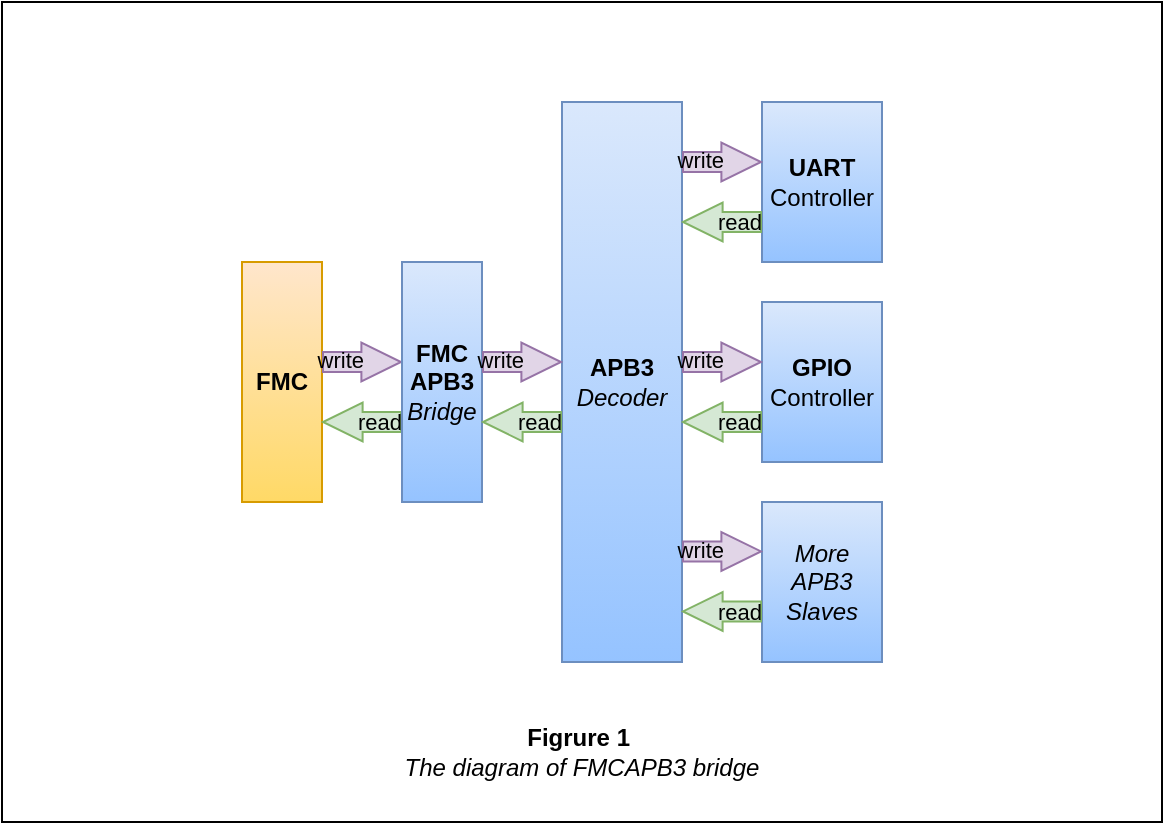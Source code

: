 <mxfile version="27.0.9">
  <diagram name="Page-1" id="yzegYlo1FvkXa72tuVNs">
    <mxGraphModel dx="575" dy="494" grid="1" gridSize="10" guides="1" tooltips="1" connect="1" arrows="1" fold="1" page="1" pageScale="1" pageWidth="583" pageHeight="413" math="0" shadow="0">
      <root>
        <mxCell id="0" />
        <mxCell id="1" parent="0" />
        <mxCell id="lRAN_q3ErnS5ZKHJaVJO-41" value="" style="rounded=0;whiteSpace=wrap;html=1;movable=1;resizable=1;rotatable=1;deletable=1;editable=1;locked=0;connectable=1;fillColor=light-dark(#FFFFFF,#FFFFFF);fillStyle=solid;" vertex="1" parent="1">
          <mxGeometry width="580" height="410" as="geometry" />
        </mxCell>
        <mxCell id="lRAN_q3ErnS5ZKHJaVJO-1" value="&lt;b&gt;FMC&lt;/b&gt;" style="rounded=0;whiteSpace=wrap;html=1;fillColor=#ffe6cc;strokeColor=#d79b00;gradientColor=#FFD966;fontColor=light-dark(#000000,#000000);" vertex="1" parent="1">
          <mxGeometry x="120" y="130" width="40" height="120" as="geometry" />
        </mxCell>
        <mxCell id="lRAN_q3ErnS5ZKHJaVJO-3" value="" style="shape=flexArrow;endArrow=classic;html=1;rounded=0;endWidth=8.4;endSize=6.268;fillColor=#e1d5e7;strokeColor=#9673a6;" edge="1" parent="1">
          <mxGeometry width="50" height="50" relative="1" as="geometry">
            <mxPoint x="160" y="180" as="sourcePoint" />
            <mxPoint x="200" y="180" as="targetPoint" />
          </mxGeometry>
        </mxCell>
        <mxCell id="lRAN_q3ErnS5ZKHJaVJO-20" value="write" style="edgeLabel;html=1;align=right;verticalAlign=middle;resizable=0;points=[];labelBackgroundColor=none;fontColor=light-dark(#000000,#000000);" vertex="1" connectable="0" parent="lRAN_q3ErnS5ZKHJaVJO-3">
          <mxGeometry x="0.074" y="1" relative="1" as="geometry">
            <mxPoint as="offset" />
          </mxGeometry>
        </mxCell>
        <mxCell id="lRAN_q3ErnS5ZKHJaVJO-4" value="" style="shape=flexArrow;endArrow=classic;html=1;rounded=0;endWidth=8.4;endSize=6.268;entryX=1;entryY=0.75;entryDx=0;entryDy=0;fillColor=#d5e8d4;strokeColor=#82b366;" edge="1" parent="1">
          <mxGeometry width="50" height="50" relative="1" as="geometry">
            <mxPoint x="200" y="210" as="sourcePoint" />
            <mxPoint x="160" y="210" as="targetPoint" />
          </mxGeometry>
        </mxCell>
        <mxCell id="lRAN_q3ErnS5ZKHJaVJO-21" value="read&amp;nbsp;" style="edgeLabel;html=1;align=left;verticalAlign=middle;resizable=0;points=[];labelBackgroundColor=none;fontColor=light-dark(#000000,#000000);" vertex="1" connectable="0" parent="lRAN_q3ErnS5ZKHJaVJO-4">
          <mxGeometry x="0.22" relative="1" as="geometry">
            <mxPoint as="offset" />
          </mxGeometry>
        </mxCell>
        <mxCell id="lRAN_q3ErnS5ZKHJaVJO-5" value="&lt;b&gt;FMC&lt;/b&gt;&lt;div&gt;&lt;b&gt;APB3&lt;/b&gt;&lt;/div&gt;&lt;div&gt;&lt;i&gt;Bridge&lt;/i&gt;&lt;/div&gt;" style="rounded=0;whiteSpace=wrap;html=1;fillColor=#dae8fc;strokeColor=#6c8ebf;gradientColor=#95C3FF;fontColor=light-dark(#000000,#000000);" vertex="1" parent="1">
          <mxGeometry x="200" y="130" width="40" height="120" as="geometry" />
        </mxCell>
        <mxCell id="lRAN_q3ErnS5ZKHJaVJO-8" value="&lt;b&gt;APB3&lt;/b&gt;&lt;div&gt;&lt;i&gt;Decoder&lt;/i&gt;&lt;/div&gt;" style="rounded=0;whiteSpace=wrap;html=1;fillColor=#dae8fc;strokeColor=#6c8ebf;gradientColor=#95C3FF;fontColor=light-dark(#000000,#000000);" vertex="1" parent="1">
          <mxGeometry x="280" y="50" width="60" height="280" as="geometry" />
        </mxCell>
        <mxCell id="lRAN_q3ErnS5ZKHJaVJO-15" value="&lt;b&gt;UART&lt;/b&gt;&lt;div&gt;Controller&lt;/div&gt;" style="rounded=0;whiteSpace=wrap;html=1;fillColor=#dae8fc;strokeColor=#6c8ebf;gradientColor=#95C3FF;fontColor=light-dark(#000000,#000000);" vertex="1" parent="1">
          <mxGeometry x="380" y="50" width="60" height="80" as="geometry" />
        </mxCell>
        <mxCell id="lRAN_q3ErnS5ZKHJaVJO-16" value="&lt;b&gt;GPIO&lt;/b&gt;&lt;div&gt;Controller&lt;/div&gt;" style="rounded=0;whiteSpace=wrap;html=1;fillColor=#dae8fc;strokeColor=#6c8ebf;gradientColor=#95C3FF;fontColor=light-dark(#000000,#000000);" vertex="1" parent="1">
          <mxGeometry x="380" y="150" width="60" height="80" as="geometry" />
        </mxCell>
        <mxCell id="lRAN_q3ErnS5ZKHJaVJO-17" value="More APB3&lt;div&gt;Slaves&lt;/div&gt;" style="rounded=0;whiteSpace=wrap;html=1;fillColor=#dae8fc;strokeColor=#6c8ebf;gradientColor=#95C3FF;fontStyle=2;fontColor=light-dark(#000000,#000000);" vertex="1" parent="1">
          <mxGeometry x="380" y="250" width="60" height="80" as="geometry" />
        </mxCell>
        <mxCell id="lRAN_q3ErnS5ZKHJaVJO-23" value="" style="shape=flexArrow;endArrow=classic;html=1;rounded=0;endWidth=8.4;endSize=6.268;fillColor=#e1d5e7;strokeColor=#9673a6;" edge="1" parent="1">
          <mxGeometry width="50" height="50" relative="1" as="geometry">
            <mxPoint x="240" y="180" as="sourcePoint" />
            <mxPoint x="280" y="180" as="targetPoint" />
          </mxGeometry>
        </mxCell>
        <mxCell id="lRAN_q3ErnS5ZKHJaVJO-24" value="write" style="edgeLabel;html=1;align=right;verticalAlign=middle;resizable=0;points=[];labelBackgroundColor=none;fontColor=light-dark(#000000,#000000);" vertex="1" connectable="0" parent="lRAN_q3ErnS5ZKHJaVJO-23">
          <mxGeometry x="0.074" y="1" relative="1" as="geometry">
            <mxPoint as="offset" />
          </mxGeometry>
        </mxCell>
        <mxCell id="lRAN_q3ErnS5ZKHJaVJO-25" value="" style="shape=flexArrow;endArrow=classic;html=1;rounded=0;endWidth=8.4;endSize=6.268;entryX=1;entryY=0.75;entryDx=0;entryDy=0;fillColor=#d5e8d4;strokeColor=#82b366;" edge="1" parent="1">
          <mxGeometry width="50" height="50" relative="1" as="geometry">
            <mxPoint x="280" y="210" as="sourcePoint" />
            <mxPoint x="240" y="210" as="targetPoint" />
          </mxGeometry>
        </mxCell>
        <mxCell id="lRAN_q3ErnS5ZKHJaVJO-26" value="read&amp;nbsp;" style="edgeLabel;html=1;align=left;verticalAlign=middle;resizable=0;points=[];labelBackgroundColor=none;fontColor=light-dark(#000000,#000000);" vertex="1" connectable="0" parent="lRAN_q3ErnS5ZKHJaVJO-25">
          <mxGeometry x="0.22" relative="1" as="geometry">
            <mxPoint as="offset" />
          </mxGeometry>
        </mxCell>
        <mxCell id="lRAN_q3ErnS5ZKHJaVJO-27" value="" style="shape=flexArrow;endArrow=classic;html=1;rounded=0;endWidth=8.4;endSize=6.268;fillColor=#e1d5e7;strokeColor=#9673a6;" edge="1" parent="1">
          <mxGeometry width="50" height="50" relative="1" as="geometry">
            <mxPoint x="340" y="80" as="sourcePoint" />
            <mxPoint x="380" y="80" as="targetPoint" />
          </mxGeometry>
        </mxCell>
        <mxCell id="lRAN_q3ErnS5ZKHJaVJO-28" value="write" style="edgeLabel;html=1;align=right;verticalAlign=middle;resizable=0;points=[];labelBackgroundColor=none;fontColor=light-dark(#000000,#000000);" vertex="1" connectable="0" parent="lRAN_q3ErnS5ZKHJaVJO-27">
          <mxGeometry x="0.074" y="1" relative="1" as="geometry">
            <mxPoint as="offset" />
          </mxGeometry>
        </mxCell>
        <mxCell id="lRAN_q3ErnS5ZKHJaVJO-29" value="" style="shape=flexArrow;endArrow=classic;html=1;rounded=0;endWidth=8.4;endSize=6.268;entryX=1;entryY=0.75;entryDx=0;entryDy=0;fillColor=#d5e8d4;strokeColor=#82b366;" edge="1" parent="1">
          <mxGeometry width="50" height="50" relative="1" as="geometry">
            <mxPoint x="380" y="110" as="sourcePoint" />
            <mxPoint x="340" y="110" as="targetPoint" />
          </mxGeometry>
        </mxCell>
        <mxCell id="lRAN_q3ErnS5ZKHJaVJO-30" value="read&amp;nbsp;" style="edgeLabel;html=1;align=left;verticalAlign=middle;resizable=0;points=[];labelBackgroundColor=none;fontColor=light-dark(#000000,#000000);" vertex="1" connectable="0" parent="lRAN_q3ErnS5ZKHJaVJO-29">
          <mxGeometry x="0.22" relative="1" as="geometry">
            <mxPoint as="offset" />
          </mxGeometry>
        </mxCell>
        <mxCell id="lRAN_q3ErnS5ZKHJaVJO-31" value="" style="shape=flexArrow;endArrow=classic;html=1;rounded=0;endWidth=8.4;endSize=6.268;fillColor=#e1d5e7;strokeColor=#9673a6;" edge="1" parent="1">
          <mxGeometry width="50" height="50" relative="1" as="geometry">
            <mxPoint x="340" y="180" as="sourcePoint" />
            <mxPoint x="380" y="180" as="targetPoint" />
          </mxGeometry>
        </mxCell>
        <mxCell id="lRAN_q3ErnS5ZKHJaVJO-32" value="write" style="edgeLabel;html=1;align=right;verticalAlign=middle;resizable=0;points=[];labelBackgroundColor=none;fontColor=light-dark(#000000,#000000);" vertex="1" connectable="0" parent="lRAN_q3ErnS5ZKHJaVJO-31">
          <mxGeometry x="0.074" y="1" relative="1" as="geometry">
            <mxPoint as="offset" />
          </mxGeometry>
        </mxCell>
        <mxCell id="lRAN_q3ErnS5ZKHJaVJO-33" value="" style="shape=flexArrow;endArrow=classic;html=1;rounded=0;endWidth=8.4;endSize=6.268;entryX=1;entryY=0.75;entryDx=0;entryDy=0;fillColor=#d5e8d4;strokeColor=#82b366;" edge="1" parent="1">
          <mxGeometry width="50" height="50" relative="1" as="geometry">
            <mxPoint x="380" y="210" as="sourcePoint" />
            <mxPoint x="340" y="210" as="targetPoint" />
          </mxGeometry>
        </mxCell>
        <mxCell id="lRAN_q3ErnS5ZKHJaVJO-34" value="read&amp;nbsp;" style="edgeLabel;html=1;align=left;verticalAlign=middle;resizable=0;points=[];labelBackgroundColor=none;fontColor=light-dark(#000000,#000000);" vertex="1" connectable="0" parent="lRAN_q3ErnS5ZKHJaVJO-33">
          <mxGeometry x="0.22" relative="1" as="geometry">
            <mxPoint as="offset" />
          </mxGeometry>
        </mxCell>
        <mxCell id="lRAN_q3ErnS5ZKHJaVJO-35" value="" style="shape=flexArrow;endArrow=classic;html=1;rounded=0;endWidth=8.4;endSize=6.268;fillColor=#e1d5e7;strokeColor=#9673a6;" edge="1" parent="1">
          <mxGeometry width="50" height="50" relative="1" as="geometry">
            <mxPoint x="340" y="274.71" as="sourcePoint" />
            <mxPoint x="380" y="274.71" as="targetPoint" />
          </mxGeometry>
        </mxCell>
        <mxCell id="lRAN_q3ErnS5ZKHJaVJO-36" value="write" style="edgeLabel;html=1;align=right;verticalAlign=middle;resizable=0;points=[];labelBackgroundColor=none;fontColor=light-dark(#000000,#000000);" vertex="1" connectable="0" parent="lRAN_q3ErnS5ZKHJaVJO-35">
          <mxGeometry x="0.074" y="1" relative="1" as="geometry">
            <mxPoint as="offset" />
          </mxGeometry>
        </mxCell>
        <mxCell id="lRAN_q3ErnS5ZKHJaVJO-37" value="" style="shape=flexArrow;endArrow=classic;html=1;rounded=0;endWidth=8.4;endSize=6.268;entryX=1;entryY=0.75;entryDx=0;entryDy=0;fillColor=#d5e8d4;strokeColor=#82b366;" edge="1" parent="1">
          <mxGeometry width="50" height="50" relative="1" as="geometry">
            <mxPoint x="380" y="304.71" as="sourcePoint" />
            <mxPoint x="340" y="304.71" as="targetPoint" />
          </mxGeometry>
        </mxCell>
        <mxCell id="lRAN_q3ErnS5ZKHJaVJO-38" value="read&amp;nbsp;" style="edgeLabel;html=1;align=left;verticalAlign=middle;resizable=0;points=[];labelBackgroundColor=none;fontColor=light-dark(#000000,#000000);" vertex="1" connectable="0" parent="lRAN_q3ErnS5ZKHJaVJO-37">
          <mxGeometry x="0.22" relative="1" as="geometry">
            <mxPoint as="offset" />
          </mxGeometry>
        </mxCell>
        <mxCell id="lRAN_q3ErnS5ZKHJaVJO-40" value="&lt;b&gt;Figrure 1&amp;nbsp;&lt;/b&gt;&lt;div&gt;&lt;i&gt;The diagram of FMCAPB3 bridge&lt;/i&gt;&lt;/div&gt;" style="text;html=1;align=center;verticalAlign=middle;whiteSpace=wrap;rounded=0;fontColor=light-dark(#000000,#000000);" vertex="1" parent="1">
          <mxGeometry x="165" y="360" width="250" height="30" as="geometry" />
        </mxCell>
      </root>
    </mxGraphModel>
  </diagram>
</mxfile>
